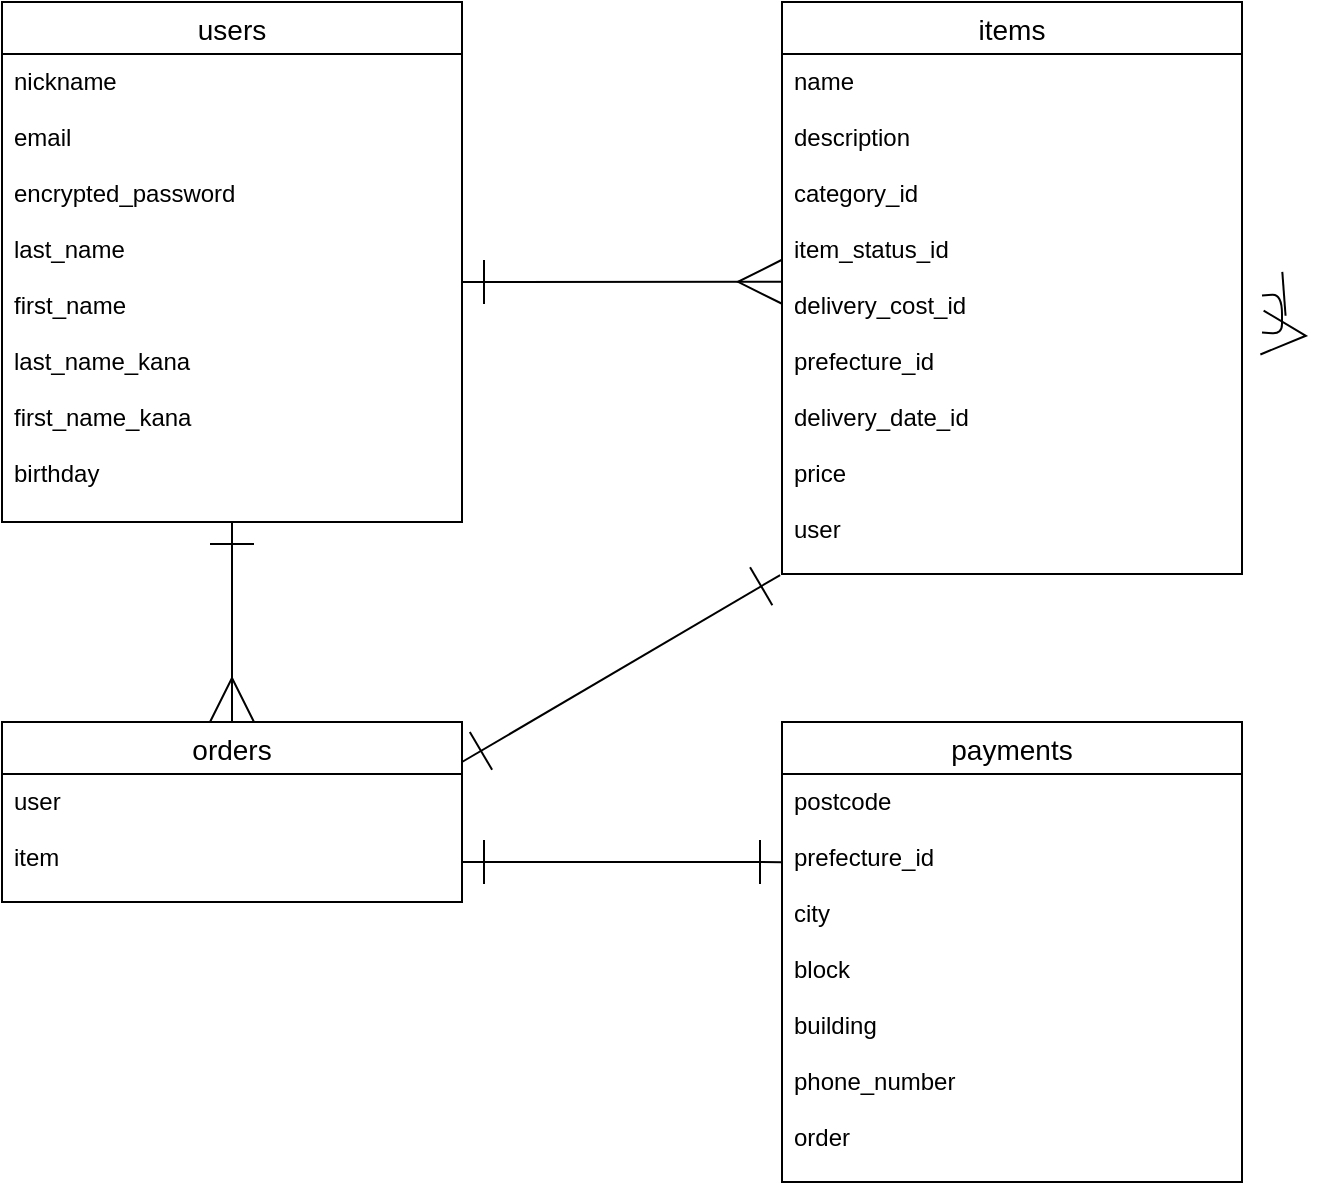 <mxfile>
    <diagram id="V-APo4wSxz5u-U4CDjZP" name="ページ1">
        <mxGraphModel dx="616" dy="682" grid="1" gridSize="10" guides="1" tooltips="1" connect="1" arrows="1" fold="1" page="1" pageScale="1" pageWidth="827" pageHeight="1169" math="0" shadow="0">
            <root>
                <mxCell id="0"/>
                <mxCell id="1" parent="0"/>
                <mxCell id="2" value="users" style="swimlane;fontStyle=0;childLayout=stackLayout;horizontal=1;startSize=26;horizontalStack=0;resizeParent=1;resizeParentMax=0;resizeLast=0;collapsible=1;marginBottom=0;align=center;fontSize=14;" vertex="1" parent="1">
                    <mxGeometry x="10" y="40" width="230" height="260" as="geometry"/>
                </mxCell>
                <mxCell id="3" value="nickname&#10;&#10;email&#10;&#10;encrypted_password&#10;&#10;last_name&#10;&#10;first_name&#10;&#10;last_name_kana&#10;&#10;first_name_kana&#10;&#10;birthday" style="text;strokeColor=none;fillColor=none;spacingLeft=4;spacingRight=4;overflow=hidden;rotatable=0;points=[[0,0.5],[1,0.5]];portConstraint=eastwest;fontSize=12;" vertex="1" parent="2">
                    <mxGeometry y="26" width="230" height="234" as="geometry"/>
                </mxCell>
                <mxCell id="24" value="items" style="swimlane;fontStyle=0;childLayout=stackLayout;horizontal=1;startSize=26;horizontalStack=0;resizeParent=1;resizeParentMax=0;resizeLast=0;collapsible=1;marginBottom=0;align=center;fontSize=14;" vertex="1" parent="1">
                    <mxGeometry x="400" y="40" width="230" height="286" as="geometry">
                        <mxRectangle x="400" y="40" width="70" height="30" as="alternateBounds"/>
                    </mxGeometry>
                </mxCell>
                <mxCell id="25" value="name&#10;&#10;description&#10;&#10;category_id&#10;&#10;item_status_id&#10;&#10;delivery_cost_id&#10;&#10;prefecture_id&#10;&#10;delivery_date_id&#10;&#10;price&#10;&#10;user" style="text;strokeColor=none;fillColor=none;spacingLeft=4;spacingRight=4;overflow=hidden;rotatable=0;points=[[0,0.5],[1,0.5]];portConstraint=eastwest;fontSize=12;" vertex="1" parent="24">
                    <mxGeometry y="26" width="230" height="260" as="geometry"/>
                </mxCell>
                <mxCell id="34" style="edgeStyle=none;html=1;startArrow=ERone;startFill=0;endArrow=ERmany;endFill=0;startSize=20;endSize=20;sourcePerimeterSpacing=10;targetPerimeterSpacing=10;" edge="1" parent="24" source="25" target="25">
                    <mxGeometry relative="1" as="geometry"/>
                </mxCell>
                <mxCell id="26" value="payments" style="swimlane;fontStyle=0;childLayout=stackLayout;horizontal=1;startSize=26;horizontalStack=0;resizeParent=1;resizeParentMax=0;resizeLast=0;collapsible=1;marginBottom=0;align=center;fontSize=14;" vertex="1" parent="1">
                    <mxGeometry x="400" y="400" width="230" height="230" as="geometry">
                        <mxRectangle x="400" y="40" width="70" height="30" as="alternateBounds"/>
                    </mxGeometry>
                </mxCell>
                <mxCell id="27" value="postcode&#10;&#10;prefecture_id&#10;&#10;city&#10;&#10;block&#10;&#10;building&#10;&#10;phone_number&#10;&#10;order" style="text;strokeColor=none;fillColor=none;spacingLeft=4;spacingRight=4;overflow=hidden;rotatable=0;points=[[0,0.5],[1,0.5]];portConstraint=eastwest;fontSize=12;" vertex="1" parent="26">
                    <mxGeometry y="26" width="230" height="204" as="geometry"/>
                </mxCell>
                <mxCell id="29" value="orders" style="swimlane;fontStyle=0;childLayout=stackLayout;horizontal=1;startSize=26;horizontalStack=0;resizeParent=1;resizeParentMax=0;resizeLast=0;collapsible=1;marginBottom=0;align=center;fontSize=14;" vertex="1" parent="1">
                    <mxGeometry x="10" y="400" width="230" height="90" as="geometry"/>
                </mxCell>
                <mxCell id="30" value="user&#10;&#10;item" style="text;strokeColor=none;fillColor=none;spacingLeft=4;spacingRight=4;overflow=hidden;rotatable=0;points=[[0,0.5],[1,0.5]];portConstraint=eastwest;fontSize=12;" vertex="1" parent="29">
                    <mxGeometry y="26" width="230" height="64" as="geometry"/>
                </mxCell>
                <mxCell id="32" value="" style="endArrow=ERmany;html=1;rounded=0;entryX=0.5;entryY=0;entryDx=0;entryDy=0;startArrow=ERone;startFill=0;endFill=0;sourcePerimeterSpacing=10;targetPerimeterSpacing=10;endSize=20;startSize=20;" edge="1" parent="1" target="29">
                    <mxGeometry relative="1" as="geometry">
                        <mxPoint x="125" y="300" as="sourcePoint"/>
                        <mxPoint x="400" y="350" as="targetPoint"/>
                    </mxGeometry>
                </mxCell>
                <mxCell id="33" value="" style="endArrow=ERmany;html=1;rounded=0;startArrow=ERone;startFill=0;endFill=0;sourcePerimeterSpacing=10;targetPerimeterSpacing=10;endSize=20;startSize=20;entryX=0;entryY=0.438;entryDx=0;entryDy=0;entryPerimeter=0;" edge="1" parent="1" target="25">
                    <mxGeometry relative="1" as="geometry">
                        <mxPoint x="240" y="180" as="sourcePoint"/>
                        <mxPoint x="390" y="190" as="targetPoint"/>
                    </mxGeometry>
                </mxCell>
                <mxCell id="35" value="" style="endArrow=ERone;html=1;rounded=0;startArrow=ERone;startFill=0;endFill=0;sourcePerimeterSpacing=10;targetPerimeterSpacing=10;endSize=20;startSize=20;entryX=-0.004;entryY=1.002;entryDx=0;entryDy=0;entryPerimeter=0;" edge="1" parent="1" target="25">
                    <mxGeometry relative="1" as="geometry">
                        <mxPoint x="240" y="420" as="sourcePoint"/>
                        <mxPoint x="400" y="420" as="targetPoint"/>
                    </mxGeometry>
                </mxCell>
                <mxCell id="36" value="" style="endArrow=ERone;html=1;rounded=0;startArrow=ERone;startFill=0;endFill=0;sourcePerimeterSpacing=10;targetPerimeterSpacing=10;endSize=20;startSize=20;entryX=0;entryY=0.216;entryDx=0;entryDy=0;entryPerimeter=0;" edge="1" parent="1" target="27">
                    <mxGeometry relative="1" as="geometry">
                        <mxPoint x="240" y="470" as="sourcePoint"/>
                        <mxPoint x="399.08" y="380" as="targetPoint"/>
                    </mxGeometry>
                </mxCell>
            </root>
        </mxGraphModel>
    </diagram>
</mxfile>